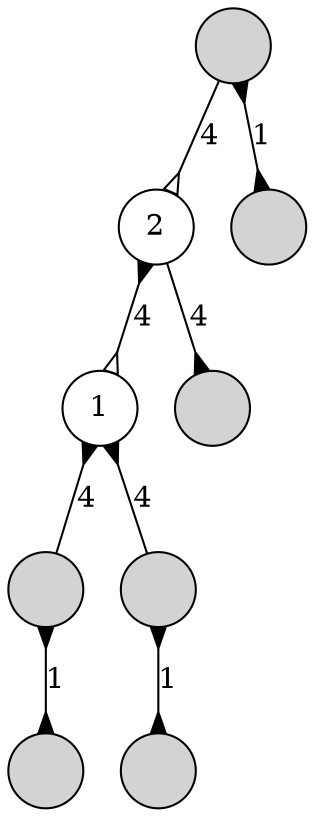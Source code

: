 digraph
{
	node [shape=circle, style=filled, label=""];
	edge [dir=both, arrowtail=none, arrowhead=none];

	n00 -> n10 [label=4, arrowhead=oinv];
	n00 -> n11 [label=1, arrowtail=inv, arrowhead=inv];
	n10 -> n20 [label=4, arrowtail=inv, arrowhead=oinv];
	n10 -> n21 [label=4, arrowhead=inv];
	n20 -> n30 [label=4, arrowtail=inv];
	n20 -> n31 [label=4, arrowtail=inv];
	n30 -> n40 [label=1, arrowtail=inv, arrowhead=inv];
	n31 -> n41 [label=1, arrowtail=inv, arrowhead=inv];

	n10 [style=solid, label=2];
	n20 [style=solid, label=1];
}
